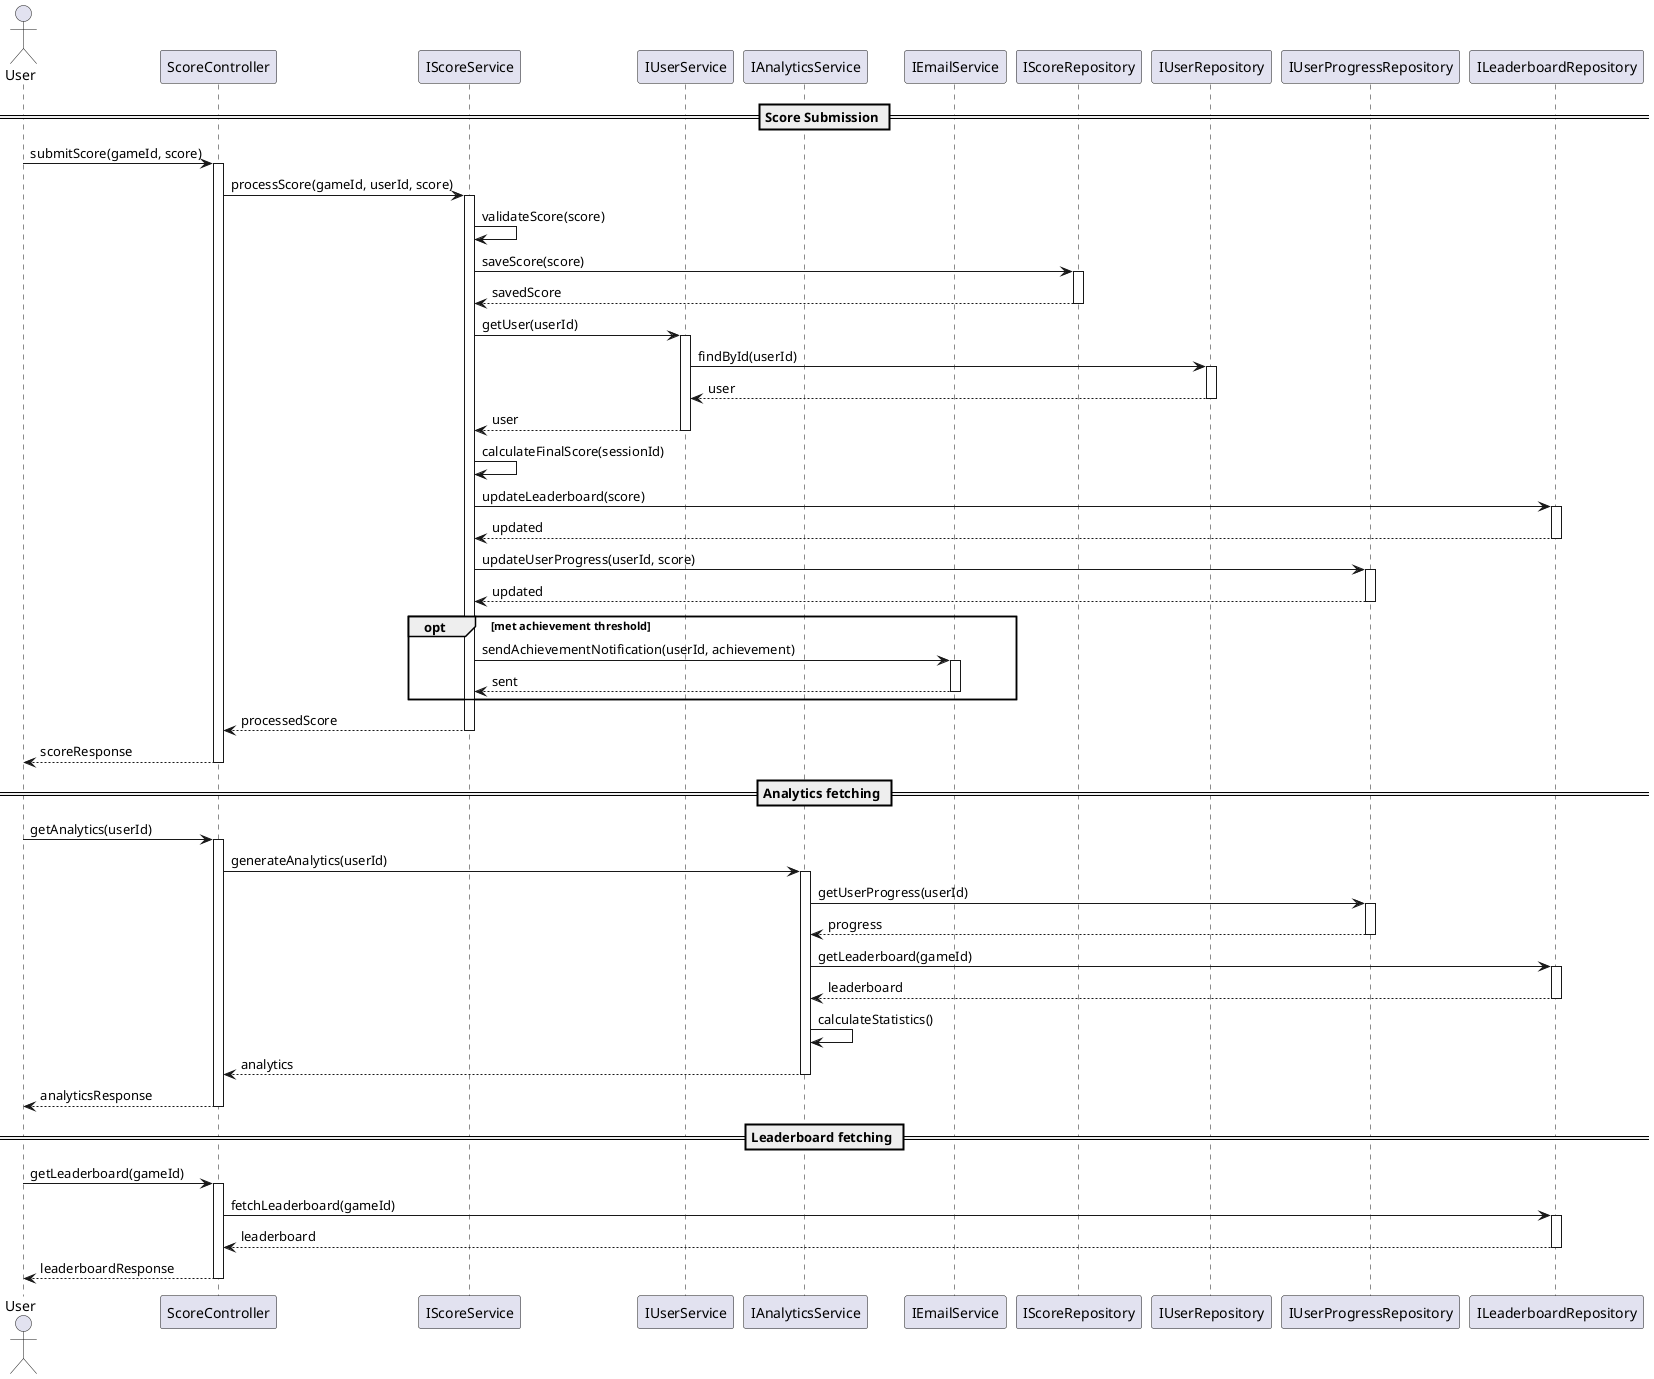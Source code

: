 @startuml
' =============================================
' Score Processing and Analytics Flow
' =============================================
' This diagram represents the flow of score processing and analytics generation
' in the educational game platform.
'
' Key Participants:
' - User: The player submitting scores
' - ScoreController: Handles score-related HTTP requests
' - IScoreService: Core score processing logic
' - IUserService: User-related operations
' - IAnalyticsService: Analytics generation
' - IEmailService: Notification handling
' - IScoreRepository: Score persistence
' - IUserRepository: User data access
' - IUserProgressRepository: Progress tracking
' - ILeaderboardRepository: Leaderboard management
'
' Main Flows:
' 1. Score Submission: User submits a score for a game
' 2. Analytics Update: System updates user and group analytics
' 3. Leaderboard Update: System updates relevant leaderboards
' =============================================

actor User
participant "ScoreController" as SC
participant "IScoreService" as SS
participant "IUserService" as US
participant "IAnalyticsService" as AS
participant "IEmailService" as ES
participant "IScoreRepository" as SR
participant "IUserRepository" as UR
participant "IUserProgressRepository" as UPR
participant "ILeaderboardRepository" as LR

' Score Submission Flow
== Score Submission ==
User -> SC: submitScore(gameId, score)
activate SC
SC -> SS: processScore(gameId, userId, score)
activate SS

SS -> SS: validateScore(score)

SS -> SR: saveScore(score)
activate SR
SR --> SS: savedScore
deactivate SR

SS -> US: getUser(userId)
activate US
US -> UR: findById(userId)
activate UR
UR --> US: user
deactivate UR
US --> SS: user
deactivate US
SS -> SS: calculateFinalScore(sessionId)
SS -> LR: updateLeaderboard(score)
activate LR
LR --> SS: updated
deactivate LR

SS -> UPR: updateUserProgress(userId, score)
activate UPR
UPR --> SS: updated
deactivate UPR

deactivate AS

opt met achievement threshold
SS -> ES: sendAchievementNotification(userId, achievement)
activate ES
ES --> SS: sent
deactivate ES
end

SS --> SC: processedScore
deactivate SS
SC --> User: scoreResponse
deactivate SC

' Analytics Update Flow
== Analytics fetching ==
User -> SC: getAnalytics(userId)
activate SC
SC -> AS: generateAnalytics(userId)
activate AS

AS -> UPR: getUserProgress(userId)
activate UPR
UPR --> AS: progress
deactivate UPR

AS -> LR: getLeaderboard(gameId)
activate LR
LR --> AS: leaderboard
deactivate LR

AS -> AS: calculateStatistics()
AS --> SC: analytics
deactivate AS
SC --> User: analyticsResponse
deactivate SC

    ' Leaderboard Flow
== Leaderboard fetching ==
User -> SC: getLeaderboard(gameId)
activate SC
SC -> LR: fetchLeaderboard(gameId)
activate LR
LR --> SC: leaderboard
deactivate LR
SC --> User: leaderboardResponse
deactivate SC

@enduml 